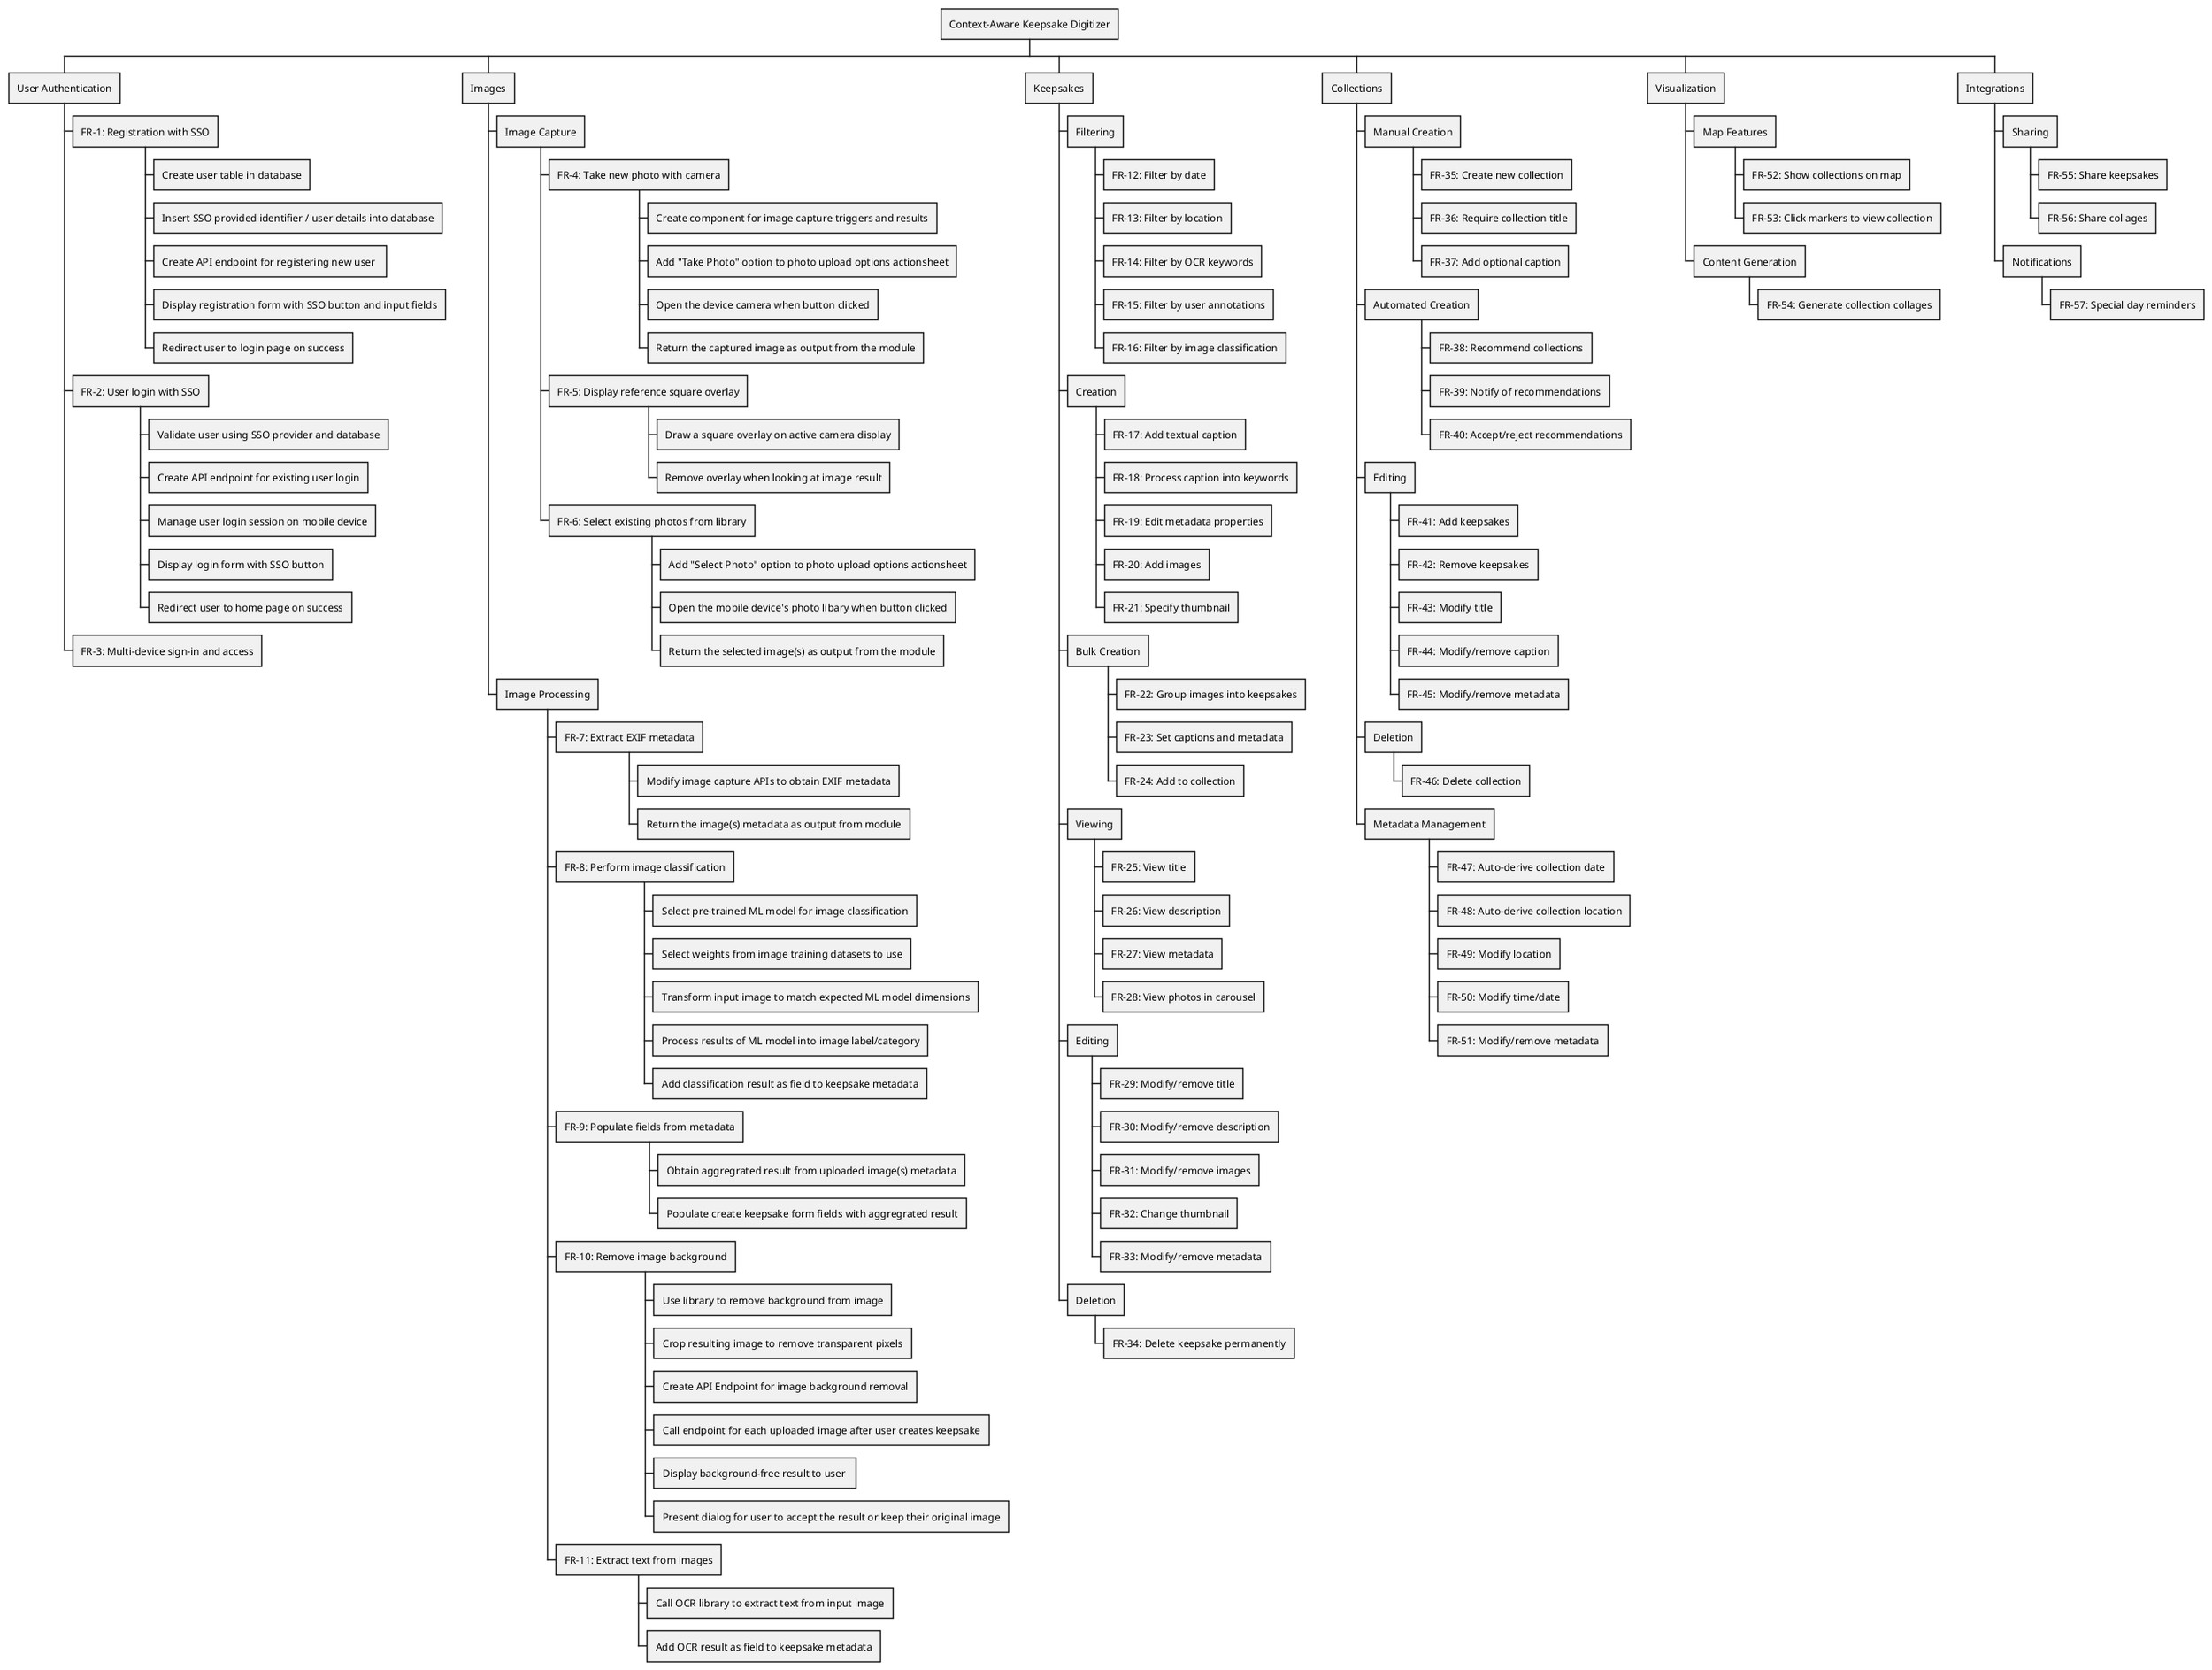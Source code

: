 @startwbs
* Context-Aware Keepsake Digitizer
** User Authentication
*** FR-1: Registration with SSO
**** Create user table in database
**** Insert SSO provided identifier / user details into database
**** Create API endpoint for registering new user 
**** Display registration form with SSO button and input fields
**** Redirect user to login page on success
*** FR-2: User login with SSO
**** Validate user using SSO provider and database
**** Create API endpoint for existing user login
**** Manage user login session on mobile device
**** Display login form with SSO button
**** Redirect user to home page on success
*** FR-3: Multi-device sign-in and access
' Q: what to put here... this might be more of a non=functional

** Images
*** Image Capture
**** FR-4: Take new photo with camera
***** Create component for image capture triggers and results
***** Add "Take Photo" option to photo upload options actionsheet
***** Open the device camera when button clicked
***** Return the captured image as output from the module
**** FR-5: Display reference square overlay
***** Draw a square overlay on active camera display
***** Remove overlay when looking at image result
**** FR-6: Select existing photos from library
***** Add "Select Photo" option to photo upload options actionsheet
***** Open the mobile device's photo libary when button clicked
***** Return the selected image(s) as output from the module
*** Image Processing
**** FR-7: Extract EXIF metadata
***** Modify image capture APIs to obtain EXIF metadata
***** Return the image(s) metadata as output from module
**** FR-8: Perform image classification
***** Select pre-trained ML model for image classification
***** Select weights from image training datasets to use
***** Transform input image to match expected ML model dimensions
***** Process results of ML model into image label/category
***** Add classification result as field to keepsake metadata
**** FR-9: Populate fields from metadata
***** Obtain aggregrated result from uploaded image(s) metadata
***** Populate create keepsake form fields with aggregrated result
**** FR-10: Remove image background
***** Use library to remove background from image
***** Crop resulting image to remove transparent pixels
***** Create API Endpoint for image background removal
***** Call endpoint for each uploaded image after user creates keepsake
***** Display background-free result to user 
***** Present dialog for user to accept the result or keep their original image
**** FR-11: Extract text from images
***** Call OCR library to extract text from input image
***** Add OCR result as field to keepsake metadata

** Keepsakes
*** Filtering
**** FR-12: Filter by date
**** FR-13: Filter by location
**** FR-14: Filter by OCR keywords
**** FR-15: Filter by user annotations
**** FR-16: Filter by image classification
*** Creation
**** FR-17: Add textual caption
**** FR-18: Process caption into keywords
**** FR-19: Edit metadata properties
**** FR-20: Add images
**** FR-21: Specify thumbnail
*** Bulk Creation
**** FR-22: Group images into keepsakes
**** FR-23: Set captions and metadata
**** FR-24: Add to collection
*** Viewing
**** FR-25: View title
**** FR-26: View description
**** FR-27: View metadata
**** FR-28: View photos in carousel
*** Editing
**** FR-29: Modify/remove title
**** FR-30: Modify/remove description
**** FR-31: Modify/remove images
**** FR-32: Change thumbnail
**** FR-33: Modify/remove metadata
*** Deletion
**** FR-34: Delete keepsake permanently

** Collections
*** Manual Creation
**** FR-35: Create new collection
**** FR-36: Require collection title
**** FR-37: Add optional caption
*** Automated Creation
**** FR-38: Recommend collections
**** FR-39: Notify of recommendations
**** FR-40: Accept/reject recommendations
*** Editing
**** FR-41: Add keepsakes
**** FR-42: Remove keepsakes
**** FR-43: Modify title
**** FR-44: Modify/remove caption
**** FR-45: Modify/remove metadata
*** Deletion
**** FR-46: Delete collection
*** Metadata Management
**** FR-47: Auto-derive collection date
**** FR-48: Auto-derive collection location
**** FR-49: Modify location
**** FR-50: Modify time/date
' FIXME: DUPLICATE of FR-45
**** FR-51: Modify/remove metadata

** Visualization
*** Map Features
**** FR-52: Show collections on map
**** FR-53: Click markers to view collection
*** Content Generation
**** FR-54: Generate collection collages

** Integrations
*** Sharing
**** FR-55: Share keepsakes
**** FR-56: Share collages
*** Notifications
**** FR-57: Special day reminders
@endwbs
